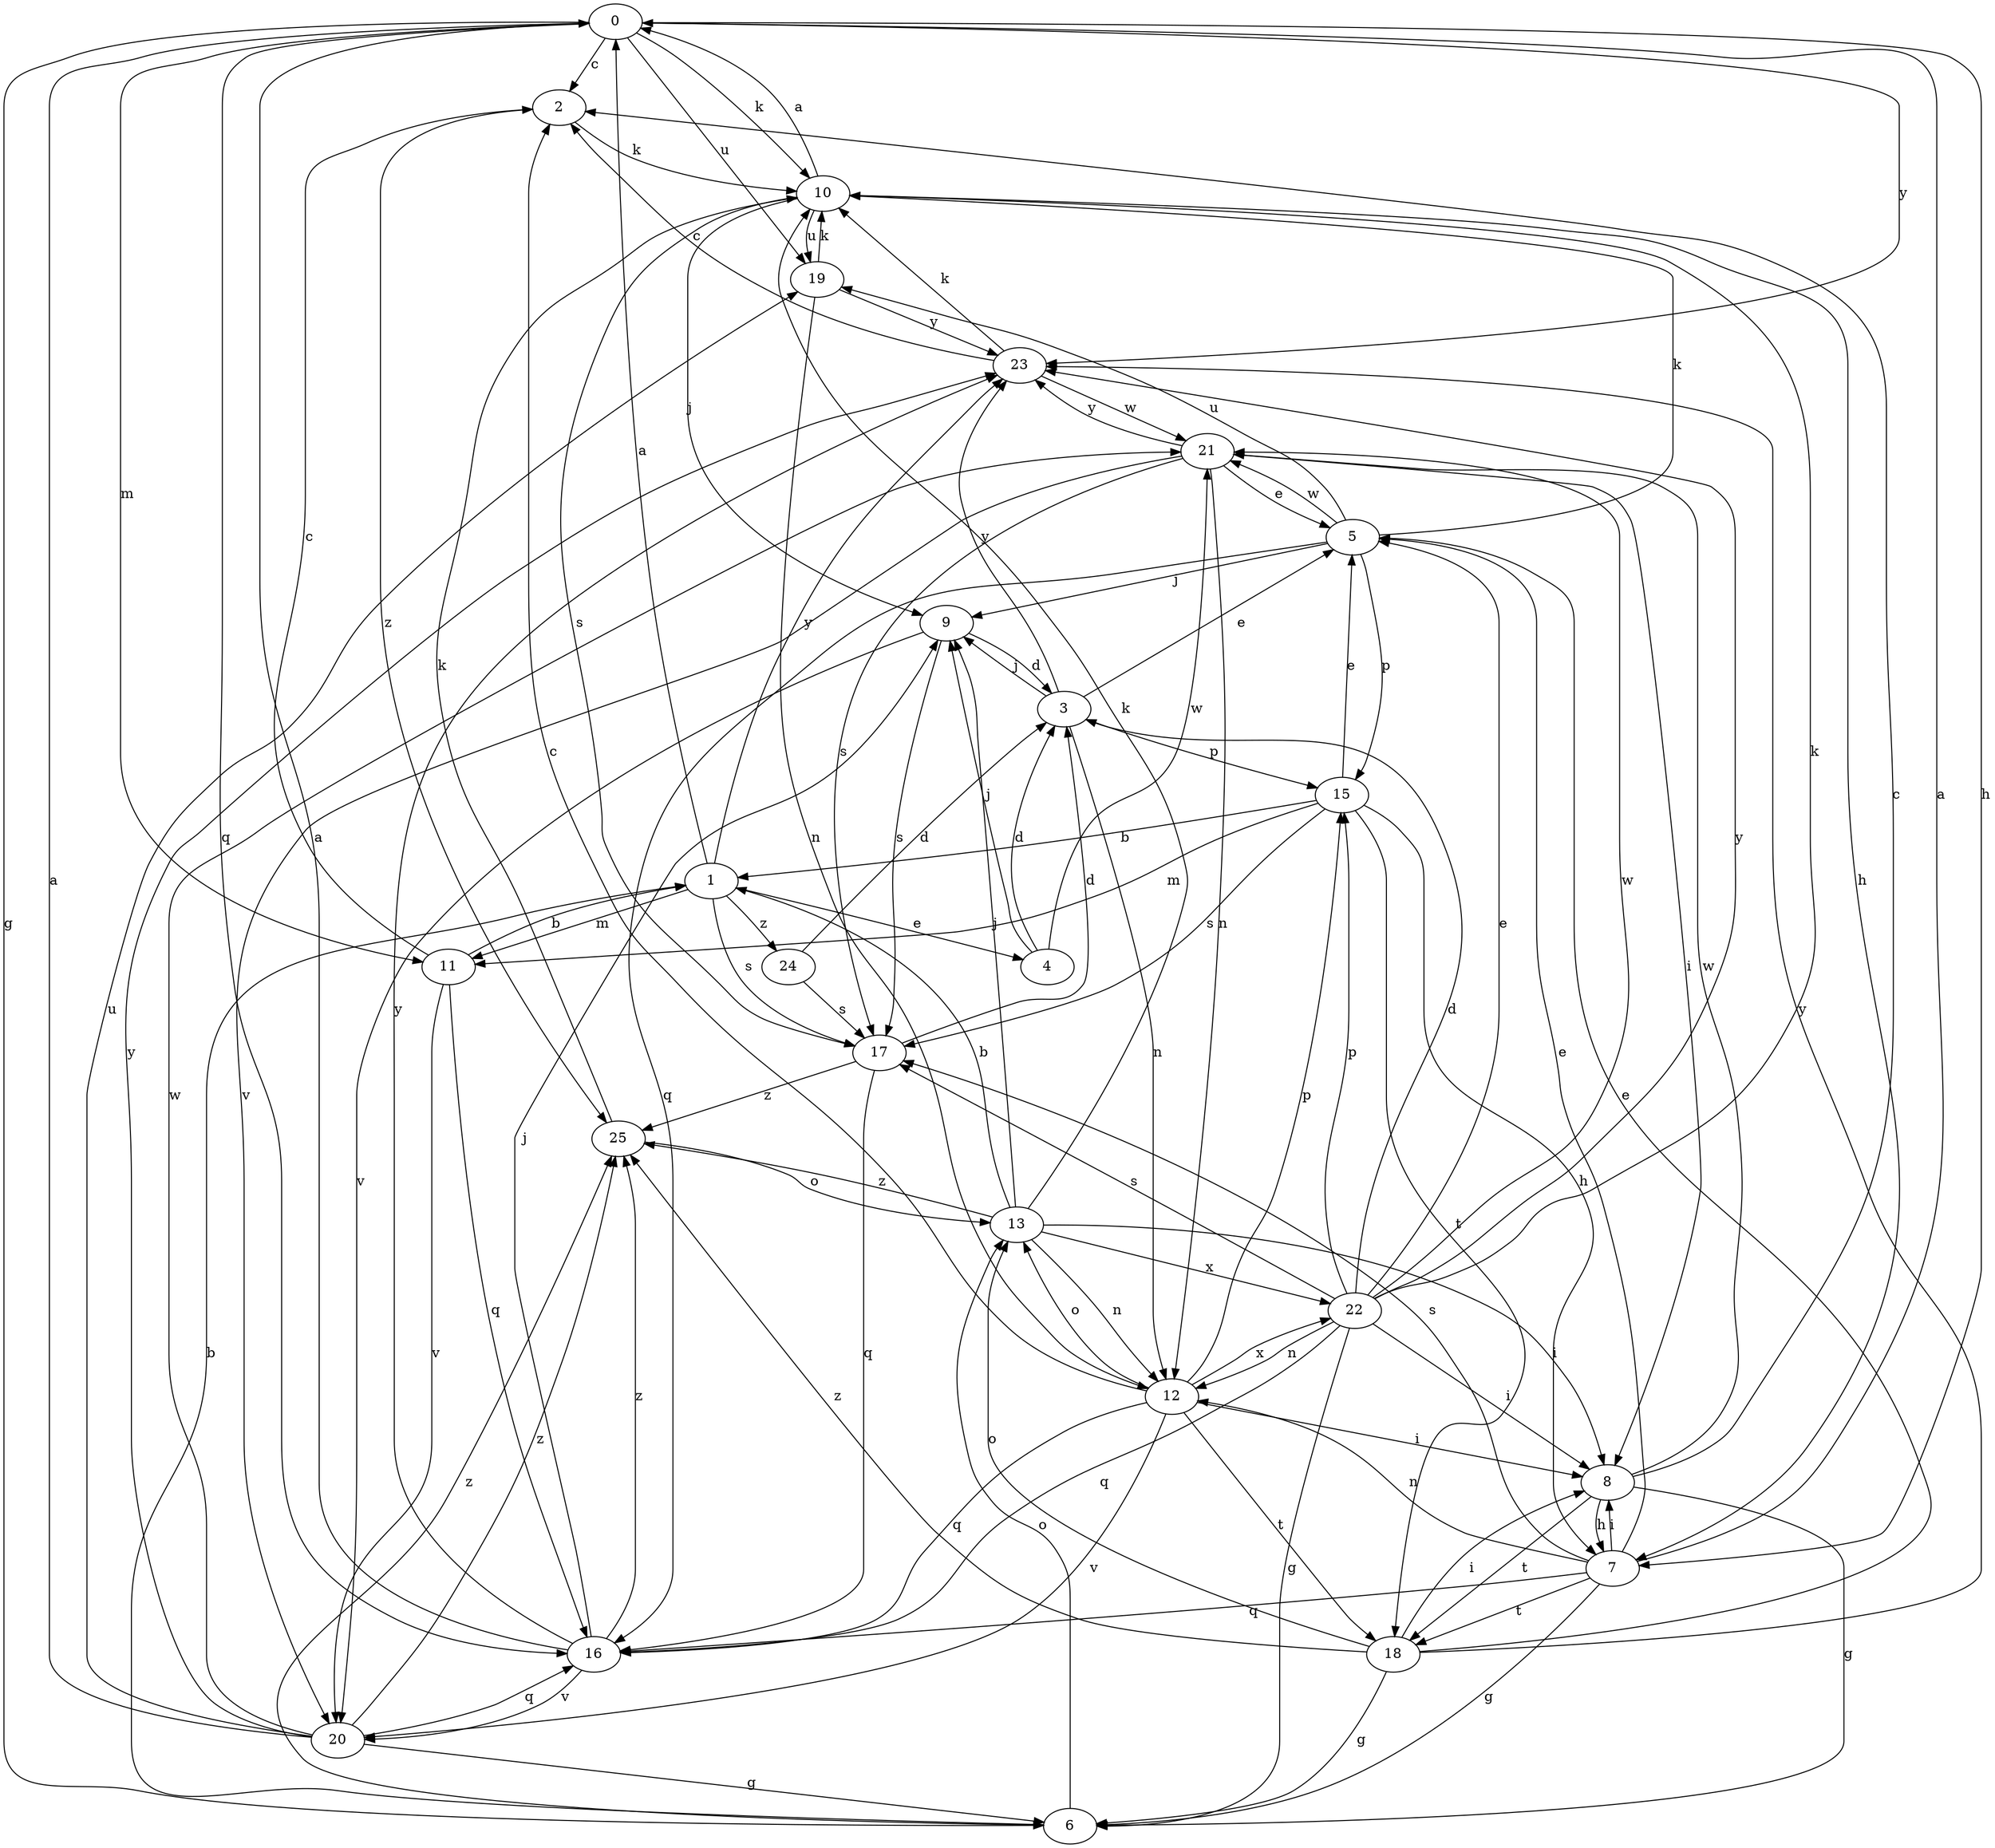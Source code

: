 strict digraph  {
0;
1;
2;
3;
4;
5;
6;
7;
8;
9;
10;
11;
12;
13;
15;
16;
17;
18;
19;
20;
21;
22;
23;
24;
25;
0 -> 2  [label=c];
0 -> 6  [label=g];
0 -> 7  [label=h];
0 -> 10  [label=k];
0 -> 11  [label=m];
0 -> 16  [label=q];
0 -> 19  [label=u];
0 -> 23  [label=y];
1 -> 0  [label=a];
1 -> 4  [label=e];
1 -> 11  [label=m];
1 -> 17  [label=s];
1 -> 23  [label=y];
1 -> 24  [label=z];
2 -> 10  [label=k];
2 -> 25  [label=z];
3 -> 5  [label=e];
3 -> 9  [label=j];
3 -> 12  [label=n];
3 -> 15  [label=p];
3 -> 23  [label=y];
4 -> 3  [label=d];
4 -> 9  [label=j];
4 -> 21  [label=w];
5 -> 9  [label=j];
5 -> 10  [label=k];
5 -> 15  [label=p];
5 -> 16  [label=q];
5 -> 19  [label=u];
5 -> 21  [label=w];
6 -> 1  [label=b];
6 -> 13  [label=o];
6 -> 25  [label=z];
7 -> 0  [label=a];
7 -> 5  [label=e];
7 -> 6  [label=g];
7 -> 8  [label=i];
7 -> 12  [label=n];
7 -> 16  [label=q];
7 -> 17  [label=s];
7 -> 18  [label=t];
8 -> 2  [label=c];
8 -> 6  [label=g];
8 -> 7  [label=h];
8 -> 18  [label=t];
8 -> 21  [label=w];
9 -> 3  [label=d];
9 -> 17  [label=s];
9 -> 20  [label=v];
10 -> 0  [label=a];
10 -> 7  [label=h];
10 -> 9  [label=j];
10 -> 17  [label=s];
10 -> 19  [label=u];
11 -> 1  [label=b];
11 -> 2  [label=c];
11 -> 16  [label=q];
11 -> 20  [label=v];
12 -> 2  [label=c];
12 -> 8  [label=i];
12 -> 13  [label=o];
12 -> 15  [label=p];
12 -> 16  [label=q];
12 -> 18  [label=t];
12 -> 20  [label=v];
12 -> 22  [label=x];
13 -> 1  [label=b];
13 -> 8  [label=i];
13 -> 9  [label=j];
13 -> 10  [label=k];
13 -> 12  [label=n];
13 -> 22  [label=x];
13 -> 25  [label=z];
15 -> 1  [label=b];
15 -> 5  [label=e];
15 -> 7  [label=h];
15 -> 11  [label=m];
15 -> 17  [label=s];
15 -> 18  [label=t];
16 -> 0  [label=a];
16 -> 9  [label=j];
16 -> 20  [label=v];
16 -> 23  [label=y];
16 -> 25  [label=z];
17 -> 3  [label=d];
17 -> 16  [label=q];
17 -> 25  [label=z];
18 -> 5  [label=e];
18 -> 6  [label=g];
18 -> 8  [label=i];
18 -> 13  [label=o];
18 -> 23  [label=y];
18 -> 25  [label=z];
19 -> 10  [label=k];
19 -> 12  [label=n];
19 -> 23  [label=y];
20 -> 0  [label=a];
20 -> 6  [label=g];
20 -> 16  [label=q];
20 -> 19  [label=u];
20 -> 21  [label=w];
20 -> 23  [label=y];
20 -> 25  [label=z];
21 -> 5  [label=e];
21 -> 8  [label=i];
21 -> 12  [label=n];
21 -> 17  [label=s];
21 -> 20  [label=v];
21 -> 23  [label=y];
22 -> 3  [label=d];
22 -> 5  [label=e];
22 -> 6  [label=g];
22 -> 8  [label=i];
22 -> 10  [label=k];
22 -> 12  [label=n];
22 -> 15  [label=p];
22 -> 16  [label=q];
22 -> 17  [label=s];
22 -> 21  [label=w];
22 -> 23  [label=y];
23 -> 2  [label=c];
23 -> 10  [label=k];
23 -> 21  [label=w];
24 -> 3  [label=d];
24 -> 17  [label=s];
25 -> 10  [label=k];
25 -> 13  [label=o];
}
